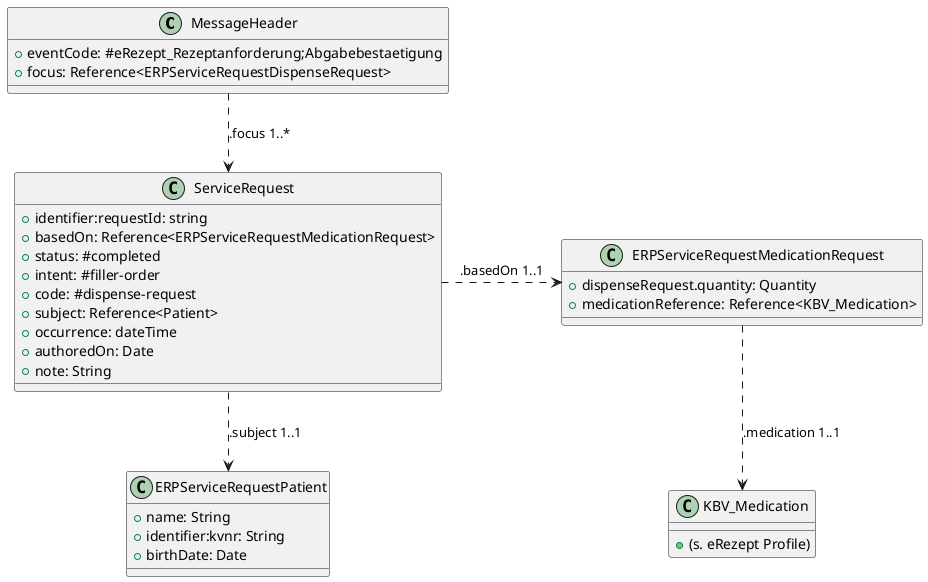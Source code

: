 @startuml "DispenseRequest_Confirmation_Class"
!define RECTANGLE class

RECTANGLE "MessageHeader" as MH {
    +eventCode: #eRezept_Rezeptanforderung;Abgabebestaetigung
    +focus: Reference<ERPServiceRequestDispenseRequest>
}


RECTANGLE "ServiceRequest" as SR {
    +identifier:requestId: string
    +basedOn: Reference<ERPServiceRequestMedicationRequest>
    +status: #completed
    +intent: #filler-order
    +code: #dispense-request
    +subject: Reference<Patient>
    +occurrence: dateTime
    +authoredOn: Date
    +note: String
}

RECTANGLE "ERPServiceRequestMedicationRequest" as MR {
    +dispenseRequest.quantity: Quantity
    +medicationReference: Reference<KBV_Medication>
}

RECTANGLE "KBV_Medication" as MED {
    +(s. eRezept Profile)
}

RECTANGLE "ERPServiceRequestPatient" as P {
    +name: String
    +identifier:kvnr: String
    +birthDate: Date
}

MH .down.> SR : .focus 1..*
MR .down.> MED : .medication 1..1
SR .down.> P : .subject 1..1
SR .right.> MR : .basedOn 1..1
@enduml